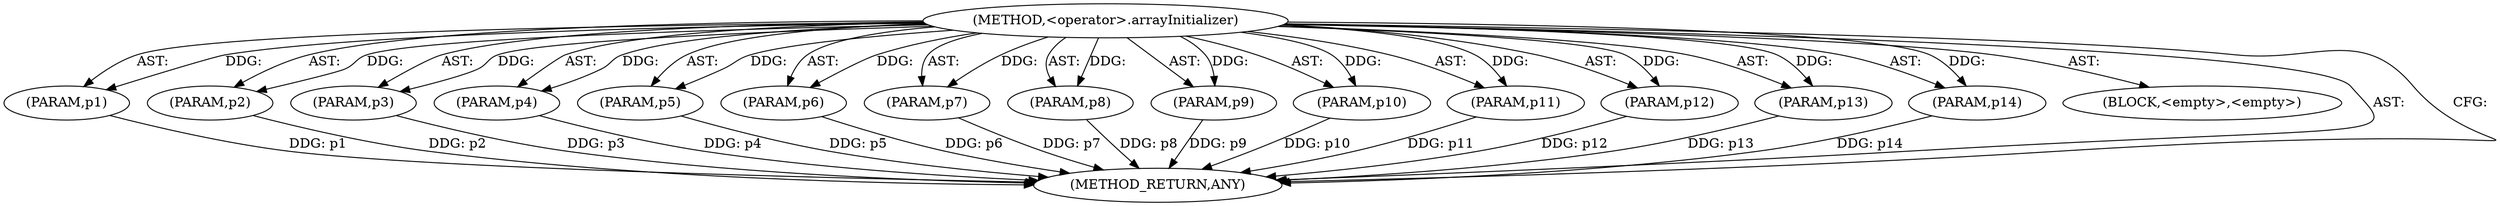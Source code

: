 digraph "&lt;operator&gt;.arrayInitializer" {  
"111669149758" [label = <(METHOD,&lt;operator&gt;.arrayInitializer)> ]
"115964117108" [label = <(PARAM,p1)> ]
"115964117109" [label = <(PARAM,p2)> ]
"115964117110" [label = <(PARAM,p3)> ]
"115964117111" [label = <(PARAM,p4)> ]
"115964117112" [label = <(PARAM,p5)> ]
"115964117113" [label = <(PARAM,p6)> ]
"115964117114" [label = <(PARAM,p7)> ]
"115964117115" [label = <(PARAM,p8)> ]
"115964117116" [label = <(PARAM,p9)> ]
"115964117117" [label = <(PARAM,p10)> ]
"115964117118" [label = <(PARAM,p11)> ]
"115964117119" [label = <(PARAM,p12)> ]
"115964117120" [label = <(PARAM,p13)> ]
"115964117121" [label = <(PARAM,p14)> ]
"25769804074" [label = <(BLOCK,&lt;empty&gt;,&lt;empty&gt;)> ]
"128849018942" [label = <(METHOD_RETURN,ANY)> ]
  "111669149758" -> "115964117108"  [ label = "AST: "] 
  "111669149758" -> "25769804074"  [ label = "AST: "] 
  "111669149758" -> "115964117109"  [ label = "AST: "] 
  "111669149758" -> "128849018942"  [ label = "AST: "] 
  "111669149758" -> "115964117110"  [ label = "AST: "] 
  "111669149758" -> "115964117111"  [ label = "AST: "] 
  "111669149758" -> "115964117112"  [ label = "AST: "] 
  "111669149758" -> "115964117113"  [ label = "AST: "] 
  "111669149758" -> "115964117114"  [ label = "AST: "] 
  "111669149758" -> "115964117115"  [ label = "AST: "] 
  "111669149758" -> "115964117116"  [ label = "AST: "] 
  "111669149758" -> "115964117117"  [ label = "AST: "] 
  "111669149758" -> "115964117118"  [ label = "AST: "] 
  "111669149758" -> "115964117119"  [ label = "AST: "] 
  "111669149758" -> "115964117120"  [ label = "AST: "] 
  "111669149758" -> "115964117121"  [ label = "AST: "] 
  "111669149758" -> "128849018942"  [ label = "CFG: "] 
  "115964117108" -> "128849018942"  [ label = "DDG: p1"] 
  "115964117109" -> "128849018942"  [ label = "DDG: p2"] 
  "115964117110" -> "128849018942"  [ label = "DDG: p3"] 
  "115964117111" -> "128849018942"  [ label = "DDG: p4"] 
  "115964117112" -> "128849018942"  [ label = "DDG: p5"] 
  "115964117113" -> "128849018942"  [ label = "DDG: p6"] 
  "115964117114" -> "128849018942"  [ label = "DDG: p7"] 
  "115964117115" -> "128849018942"  [ label = "DDG: p8"] 
  "115964117116" -> "128849018942"  [ label = "DDG: p9"] 
  "115964117117" -> "128849018942"  [ label = "DDG: p10"] 
  "115964117118" -> "128849018942"  [ label = "DDG: p11"] 
  "115964117119" -> "128849018942"  [ label = "DDG: p12"] 
  "115964117120" -> "128849018942"  [ label = "DDG: p13"] 
  "115964117121" -> "128849018942"  [ label = "DDG: p14"] 
  "111669149758" -> "115964117108"  [ label = "DDG: "] 
  "111669149758" -> "115964117109"  [ label = "DDG: "] 
  "111669149758" -> "115964117110"  [ label = "DDG: "] 
  "111669149758" -> "115964117111"  [ label = "DDG: "] 
  "111669149758" -> "115964117112"  [ label = "DDG: "] 
  "111669149758" -> "115964117113"  [ label = "DDG: "] 
  "111669149758" -> "115964117114"  [ label = "DDG: "] 
  "111669149758" -> "115964117115"  [ label = "DDG: "] 
  "111669149758" -> "115964117116"  [ label = "DDG: "] 
  "111669149758" -> "115964117117"  [ label = "DDG: "] 
  "111669149758" -> "115964117118"  [ label = "DDG: "] 
  "111669149758" -> "115964117119"  [ label = "DDG: "] 
  "111669149758" -> "115964117120"  [ label = "DDG: "] 
  "111669149758" -> "115964117121"  [ label = "DDG: "] 
}
